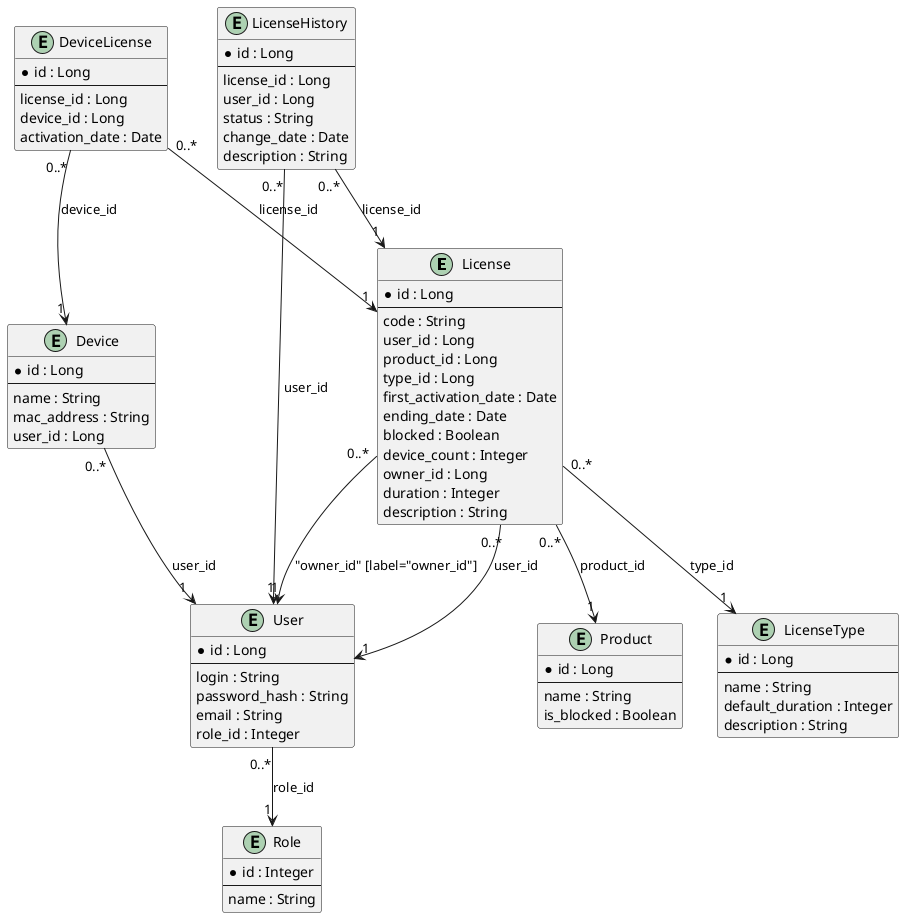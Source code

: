 @startuml

entity "License" {
  * id : Long
  --
  code : String
  user_id : Long
  product_id : Long
  type_id : Long
  first_activation_date : Date
  ending_date : Date
  blocked : Boolean
  device_count : Integer
  owner_id : Long
  duration : Integer
  description : String
}

entity "Product" {
  * id : Long
  --
  name : String
  is_blocked : Boolean
}

entity "LicenseType" {
  * id : Long
  --
  name : String
  default_duration : Integer
  description : String
}

entity "User" {
  * id : Long
  --
  login : String
  password_hash : String
  email : String
  role_id : Integer
}

entity "Device" {
  * id : Long
  --
  name : String
  mac_address : String
  user_id : Long
}

entity "DeviceLicense" {
  * id : Long
  --
  license_id : Long
  device_id : Long
  activation_date : Date
}

entity "LicenseHistory" {
  * id : Long
  --
  license_id : Long
  user_id : Long
  status : String
  change_date : Date
  description : String
}

entity "Role" {
  * id : Integer
  --
  name : String
}

' Связи
License "0..*" --> "1" User : "user_id"
License "0..*" --> "1" Product : "product_id"
License "0..*" --> "1" LicenseType : "type_id"
License "0..*" --> "1" User : "owner_id" [label="owner_id"]

DeviceLicense "0..*" --> "1" License : "license_id"
DeviceLicense "0..*" --> "1" Device : "device_id"

LicenseHistory "0..*" --> "1" License : "license_id"
LicenseHistory "0..*" --> "1" User : "user_id"

User "0..*" --> "1" Role : "role_id"
Device "0..*" --> "1" User : "user_id"

@enduml